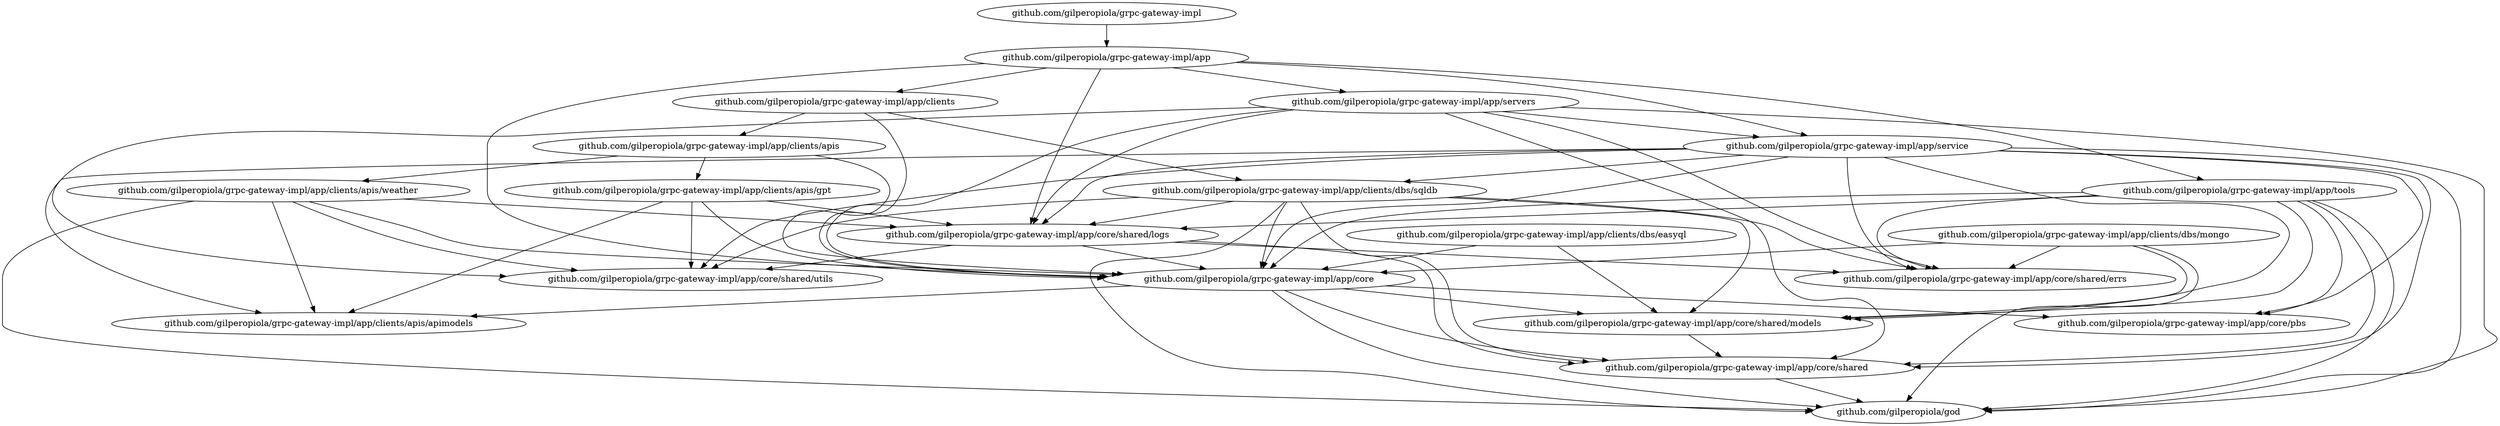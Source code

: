 digraph dependencies {
"github.com/gilperopiola/grpc-gateway-impl" -> "github.com/gilperopiola/grpc-gateway-impl/app"
"github.com/gilperopiola/grpc-gateway-impl/app" -> "github.com/gilperopiola/grpc-gateway-impl/app/clients"
"github.com/gilperopiola/grpc-gateway-impl/app" -> "github.com/gilperopiola/grpc-gateway-impl/app/core"
"github.com/gilperopiola/grpc-gateway-impl/app" -> "github.com/gilperopiola/grpc-gateway-impl/app/core/shared/logs"
"github.com/gilperopiola/grpc-gateway-impl/app" -> "github.com/gilperopiola/grpc-gateway-impl/app/servers"
"github.com/gilperopiola/grpc-gateway-impl/app" -> "github.com/gilperopiola/grpc-gateway-impl/app/service"
"github.com/gilperopiola/grpc-gateway-impl/app" -> "github.com/gilperopiola/grpc-gateway-impl/app/tools"
"github.com/gilperopiola/grpc-gateway-impl/app/clients" -> "github.com/gilperopiola/grpc-gateway-impl/app/clients/apis"
"github.com/gilperopiola/grpc-gateway-impl/app/clients" -> "github.com/gilperopiola/grpc-gateway-impl/app/clients/dbs/sqldb"
"github.com/gilperopiola/grpc-gateway-impl/app/clients" -> "github.com/gilperopiola/grpc-gateway-impl/app/core"
"github.com/gilperopiola/grpc-gateway-impl/app/clients/apis" -> "github.com/gilperopiola/grpc-gateway-impl/app/clients/apis/gpt"
"github.com/gilperopiola/grpc-gateway-impl/app/clients/apis" -> "github.com/gilperopiola/grpc-gateway-impl/app/clients/apis/weather"
"github.com/gilperopiola/grpc-gateway-impl/app/clients/apis" -> "github.com/gilperopiola/grpc-gateway-impl/app/core"
"github.com/gilperopiola/grpc-gateway-impl/app/clients/apis/gpt" -> "github.com/gilperopiola/grpc-gateway-impl/app/clients/apis/apimodels"
"github.com/gilperopiola/grpc-gateway-impl/app/clients/apis/gpt" -> "github.com/gilperopiola/grpc-gateway-impl/app/core"
"github.com/gilperopiola/grpc-gateway-impl/app/clients/apis/gpt" -> "github.com/gilperopiola/grpc-gateway-impl/app/core/shared/logs"
"github.com/gilperopiola/grpc-gateway-impl/app/clients/apis/gpt" -> "github.com/gilperopiola/grpc-gateway-impl/app/core/shared/utils"
"github.com/gilperopiola/grpc-gateway-impl/app/clients/apis/weather" -> "github.com/gilperopiola/god"
"github.com/gilperopiola/grpc-gateway-impl/app/clients/apis/weather" -> "github.com/gilperopiola/grpc-gateway-impl/app/clients/apis/apimodels"
"github.com/gilperopiola/grpc-gateway-impl/app/clients/apis/weather" -> "github.com/gilperopiola/grpc-gateway-impl/app/core"
"github.com/gilperopiola/grpc-gateway-impl/app/clients/apis/weather" -> "github.com/gilperopiola/grpc-gateway-impl/app/core/shared/logs"
"github.com/gilperopiola/grpc-gateway-impl/app/clients/apis/weather" -> "github.com/gilperopiola/grpc-gateway-impl/app/core/shared/utils"
"github.com/gilperopiola/grpc-gateway-impl/app/clients/dbs/easyql" -> "github.com/gilperopiola/grpc-gateway-impl/app/core"
"github.com/gilperopiola/grpc-gateway-impl/app/clients/dbs/easyql" -> "github.com/gilperopiola/grpc-gateway-impl/app/core/shared/models"
"github.com/gilperopiola/grpc-gateway-impl/app/clients/dbs/mongo" -> "github.com/gilperopiola/god"
"github.com/gilperopiola/grpc-gateway-impl/app/clients/dbs/mongo" -> "github.com/gilperopiola/grpc-gateway-impl/app/core"
"github.com/gilperopiola/grpc-gateway-impl/app/clients/dbs/mongo" -> "github.com/gilperopiola/grpc-gateway-impl/app/core/shared/errs"
"github.com/gilperopiola/grpc-gateway-impl/app/clients/dbs/mongo" -> "github.com/gilperopiola/grpc-gateway-impl/app/core/shared/models"
"github.com/gilperopiola/grpc-gateway-impl/app/clients/dbs/sqldb" -> "github.com/gilperopiola/god"
"github.com/gilperopiola/grpc-gateway-impl/app/clients/dbs/sqldb" -> "github.com/gilperopiola/grpc-gateway-impl/app/core"
"github.com/gilperopiola/grpc-gateway-impl/app/clients/dbs/sqldb" -> "github.com/gilperopiola/grpc-gateway-impl/app/core/shared/logs"
"github.com/gilperopiola/grpc-gateway-impl/app/clients/dbs/sqldb" -> "github.com/gilperopiola/grpc-gateway-impl/app/core/shared"
"github.com/gilperopiola/grpc-gateway-impl/app/clients/dbs/sqldb" -> "github.com/gilperopiola/grpc-gateway-impl/app/core/shared/errs"
"github.com/gilperopiola/grpc-gateway-impl/app/clients/dbs/sqldb" -> "github.com/gilperopiola/grpc-gateway-impl/app/core/shared/models"
"github.com/gilperopiola/grpc-gateway-impl/app/clients/dbs/sqldb" -> "github.com/gilperopiola/grpc-gateway-impl/app/core/shared/utils"
"github.com/gilperopiola/grpc-gateway-impl/app/core" -> "github.com/gilperopiola/god"
"github.com/gilperopiola/grpc-gateway-impl/app/core" -> "github.com/gilperopiola/grpc-gateway-impl/app/clients/apis/apimodels"
"github.com/gilperopiola/grpc-gateway-impl/app/core" -> "github.com/gilperopiola/grpc-gateway-impl/app/core/pbs"
"github.com/gilperopiola/grpc-gateway-impl/app/core" -> "github.com/gilperopiola/grpc-gateway-impl/app/core/shared"
"github.com/gilperopiola/grpc-gateway-impl/app/core" -> "github.com/gilperopiola/grpc-gateway-impl/app/core/shared/models"
"github.com/gilperopiola/grpc-gateway-impl/app/core/shared/logs" -> "github.com/gilperopiola/grpc-gateway-impl/app/core"
"github.com/gilperopiola/grpc-gateway-impl/app/core/shared/logs" -> "github.com/gilperopiola/grpc-gateway-impl/app/core/shared"
"github.com/gilperopiola/grpc-gateway-impl/app/core/shared/logs" -> "github.com/gilperopiola/grpc-gateway-impl/app/core/shared/errs"
"github.com/gilperopiola/grpc-gateway-impl/app/core/shared/logs" -> "github.com/gilperopiola/grpc-gateway-impl/app/core/shared/utils"
"github.com/gilperopiola/grpc-gateway-impl/app/core/shared" -> "github.com/gilperopiola/god"
"github.com/gilperopiola/grpc-gateway-impl/app/core/shared/models" -> "github.com/gilperopiola/grpc-gateway-impl/app/core/shared"
"github.com/gilperopiola/grpc-gateway-impl/app/servers" -> "github.com/gilperopiola/god"
"github.com/gilperopiola/grpc-gateway-impl/app/servers" -> "github.com/gilperopiola/grpc-gateway-impl/app/core"
"github.com/gilperopiola/grpc-gateway-impl/app/servers" -> "github.com/gilperopiola/grpc-gateway-impl/app/core/shared/logs"
"github.com/gilperopiola/grpc-gateway-impl/app/servers" -> "github.com/gilperopiola/grpc-gateway-impl/app/core/shared"
"github.com/gilperopiola/grpc-gateway-impl/app/servers" -> "github.com/gilperopiola/grpc-gateway-impl/app/core/shared/errs"
"github.com/gilperopiola/grpc-gateway-impl/app/servers" -> "github.com/gilperopiola/grpc-gateway-impl/app/core/shared/utils"
"github.com/gilperopiola/grpc-gateway-impl/app/servers" -> "github.com/gilperopiola/grpc-gateway-impl/app/service"
"github.com/gilperopiola/grpc-gateway-impl/app/service" -> "github.com/gilperopiola/god"
"github.com/gilperopiola/grpc-gateway-impl/app/service" -> "github.com/gilperopiola/grpc-gateway-impl/app/clients/apis/apimodels"
"github.com/gilperopiola/grpc-gateway-impl/app/service" -> "github.com/gilperopiola/grpc-gateway-impl/app/clients/dbs/sqldb"
"github.com/gilperopiola/grpc-gateway-impl/app/service" -> "github.com/gilperopiola/grpc-gateway-impl/app/core"
"github.com/gilperopiola/grpc-gateway-impl/app/service" -> "github.com/gilperopiola/grpc-gateway-impl/app/core/shared/logs"
"github.com/gilperopiola/grpc-gateway-impl/app/service" -> "github.com/gilperopiola/grpc-gateway-impl/app/core/pbs"
"github.com/gilperopiola/grpc-gateway-impl/app/service" -> "github.com/gilperopiola/grpc-gateway-impl/app/core/shared"
"github.com/gilperopiola/grpc-gateway-impl/app/service" -> "github.com/gilperopiola/grpc-gateway-impl/app/core/shared/errs"
"github.com/gilperopiola/grpc-gateway-impl/app/service" -> "github.com/gilperopiola/grpc-gateway-impl/app/core/shared/models"
"github.com/gilperopiola/grpc-gateway-impl/app/service" -> "github.com/gilperopiola/grpc-gateway-impl/app/core/shared/utils"
"github.com/gilperopiola/grpc-gateway-impl/app/tools" -> "github.com/gilperopiola/god"
"github.com/gilperopiola/grpc-gateway-impl/app/tools" -> "github.com/gilperopiola/grpc-gateway-impl/app/core"
"github.com/gilperopiola/grpc-gateway-impl/app/tools" -> "github.com/gilperopiola/grpc-gateway-impl/app/core/shared/logs"
"github.com/gilperopiola/grpc-gateway-impl/app/tools" -> "github.com/gilperopiola/grpc-gateway-impl/app/core/pbs"
"github.com/gilperopiola/grpc-gateway-impl/app/tools" -> "github.com/gilperopiola/grpc-gateway-impl/app/core/shared"
"github.com/gilperopiola/grpc-gateway-impl/app/tools" -> "github.com/gilperopiola/grpc-gateway-impl/app/core/shared/errs"
"github.com/gilperopiola/grpc-gateway-impl/app/tools" -> "github.com/gilperopiola/grpc-gateway-impl/app/core/shared/models"
}

